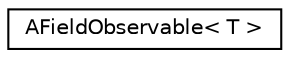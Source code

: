 digraph "Graphical Class Hierarchy"
{
 // LATEX_PDF_SIZE
  edge [fontname="Helvetica",fontsize="10",labelfontname="Helvetica",labelfontsize="10"];
  node [fontname="Helvetica",fontsize="10",shape=record];
  rankdir="LR";
  Node0 [label="AFieldObservable\< T \>",height=0.2,width=0.4,color="black", fillcolor="white", style="filled",URL="$classAFieldObservable.html",tooltip="Stores a value and observes it's changes, notifying observers."];
}
